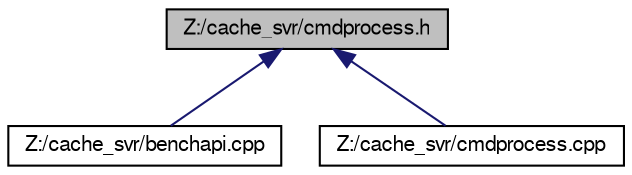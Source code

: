 digraph G
{
  bgcolor="transparent";
  edge [fontname="FreeSans",fontsize="10",labelfontname="FreeSans",labelfontsize="10"];
  node [fontname="FreeSans",fontsize="10",shape=record];
  Node1 [label="Z:/cache_svr/cmdprocess.h",height=0.2,width=0.4,color="black", fillcolor="grey75", style="filled" fontcolor="black"];
  Node1 -> Node2 [dir=back,color="midnightblue",fontsize="10",style="solid",fontname="FreeSans"];
  Node2 [label="Z:/cache_svr/benchapi.cpp",height=0.2,width=0.4,color="black",URL="$benchapi_8cpp.html",tooltip="实现serverbench提供的hadnle_init, handle_process, handle_input等接口函数..."];
  Node1 -> Node3 [dir=back,color="midnightblue",fontsize="10",style="solid",fontname="FreeSans"];
  Node3 [label="Z:/cache_svr/cmdprocess.cpp",height=0.2,width=0.4,color="black",URL="$cmdprocess_8cpp.html",tooltip="为benchapi.cpp中的函数提供子函数，包括插入分数，提取分数等。..."];
}
